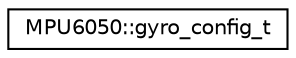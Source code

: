 digraph "Graphical Class Hierarchy"
{
  edge [fontname="Helvetica",fontsize="10",labelfontname="Helvetica",labelfontsize="10"];
  node [fontname="Helvetica",fontsize="10",shape=record];
  rankdir="LR";
  Node1 [label="MPU6050::gyro_config_t",height=0.2,width=0.4,color="black", fillcolor="white", style="filled",URL="$d2/d87/unionMPU6050_1_1gyro__config__t.html"];
}
